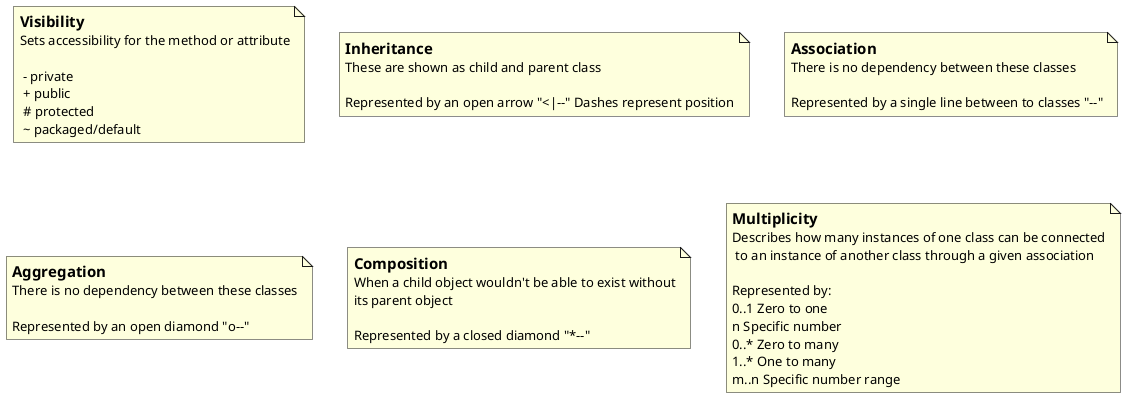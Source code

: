 https://plantuml.com/guide
Chapter 2 Class Diagram

@startuml

note as Visibility
<size:15><b>Visibility
Sets accessibility for the method or attribute

 - private
 + public
 # protected
 ~ packaged/default
end note

note as Inheritance
<size:15><b>Inheritance
These are shown as child and parent class

Represented by an open arrow "<|--" Dashes represent position
end note

note as Association
<size:15><b>Association
There is no dependency between these classes

Represented by a single line between to classes "--"
end note

note as Aggregation
<size:15><b>Aggregation
There is no dependency between these classes

Represented by an open diamond "o--"
end note

note as Composition
<size:15><b>Composition
When a child object wouldn't be able to exist without
its parent object

Represented by a closed diamond "*--"
end note

note as Multiplicity
<size:15><b>Multiplicity
Describes how many instances of one class can be connected
 to an instance of another class through a given association

Represented by:
0..1 Zero to one
n Specific number
0..* Zero to many
1..* One to many
m..n Specific number range
end note

@enduml
